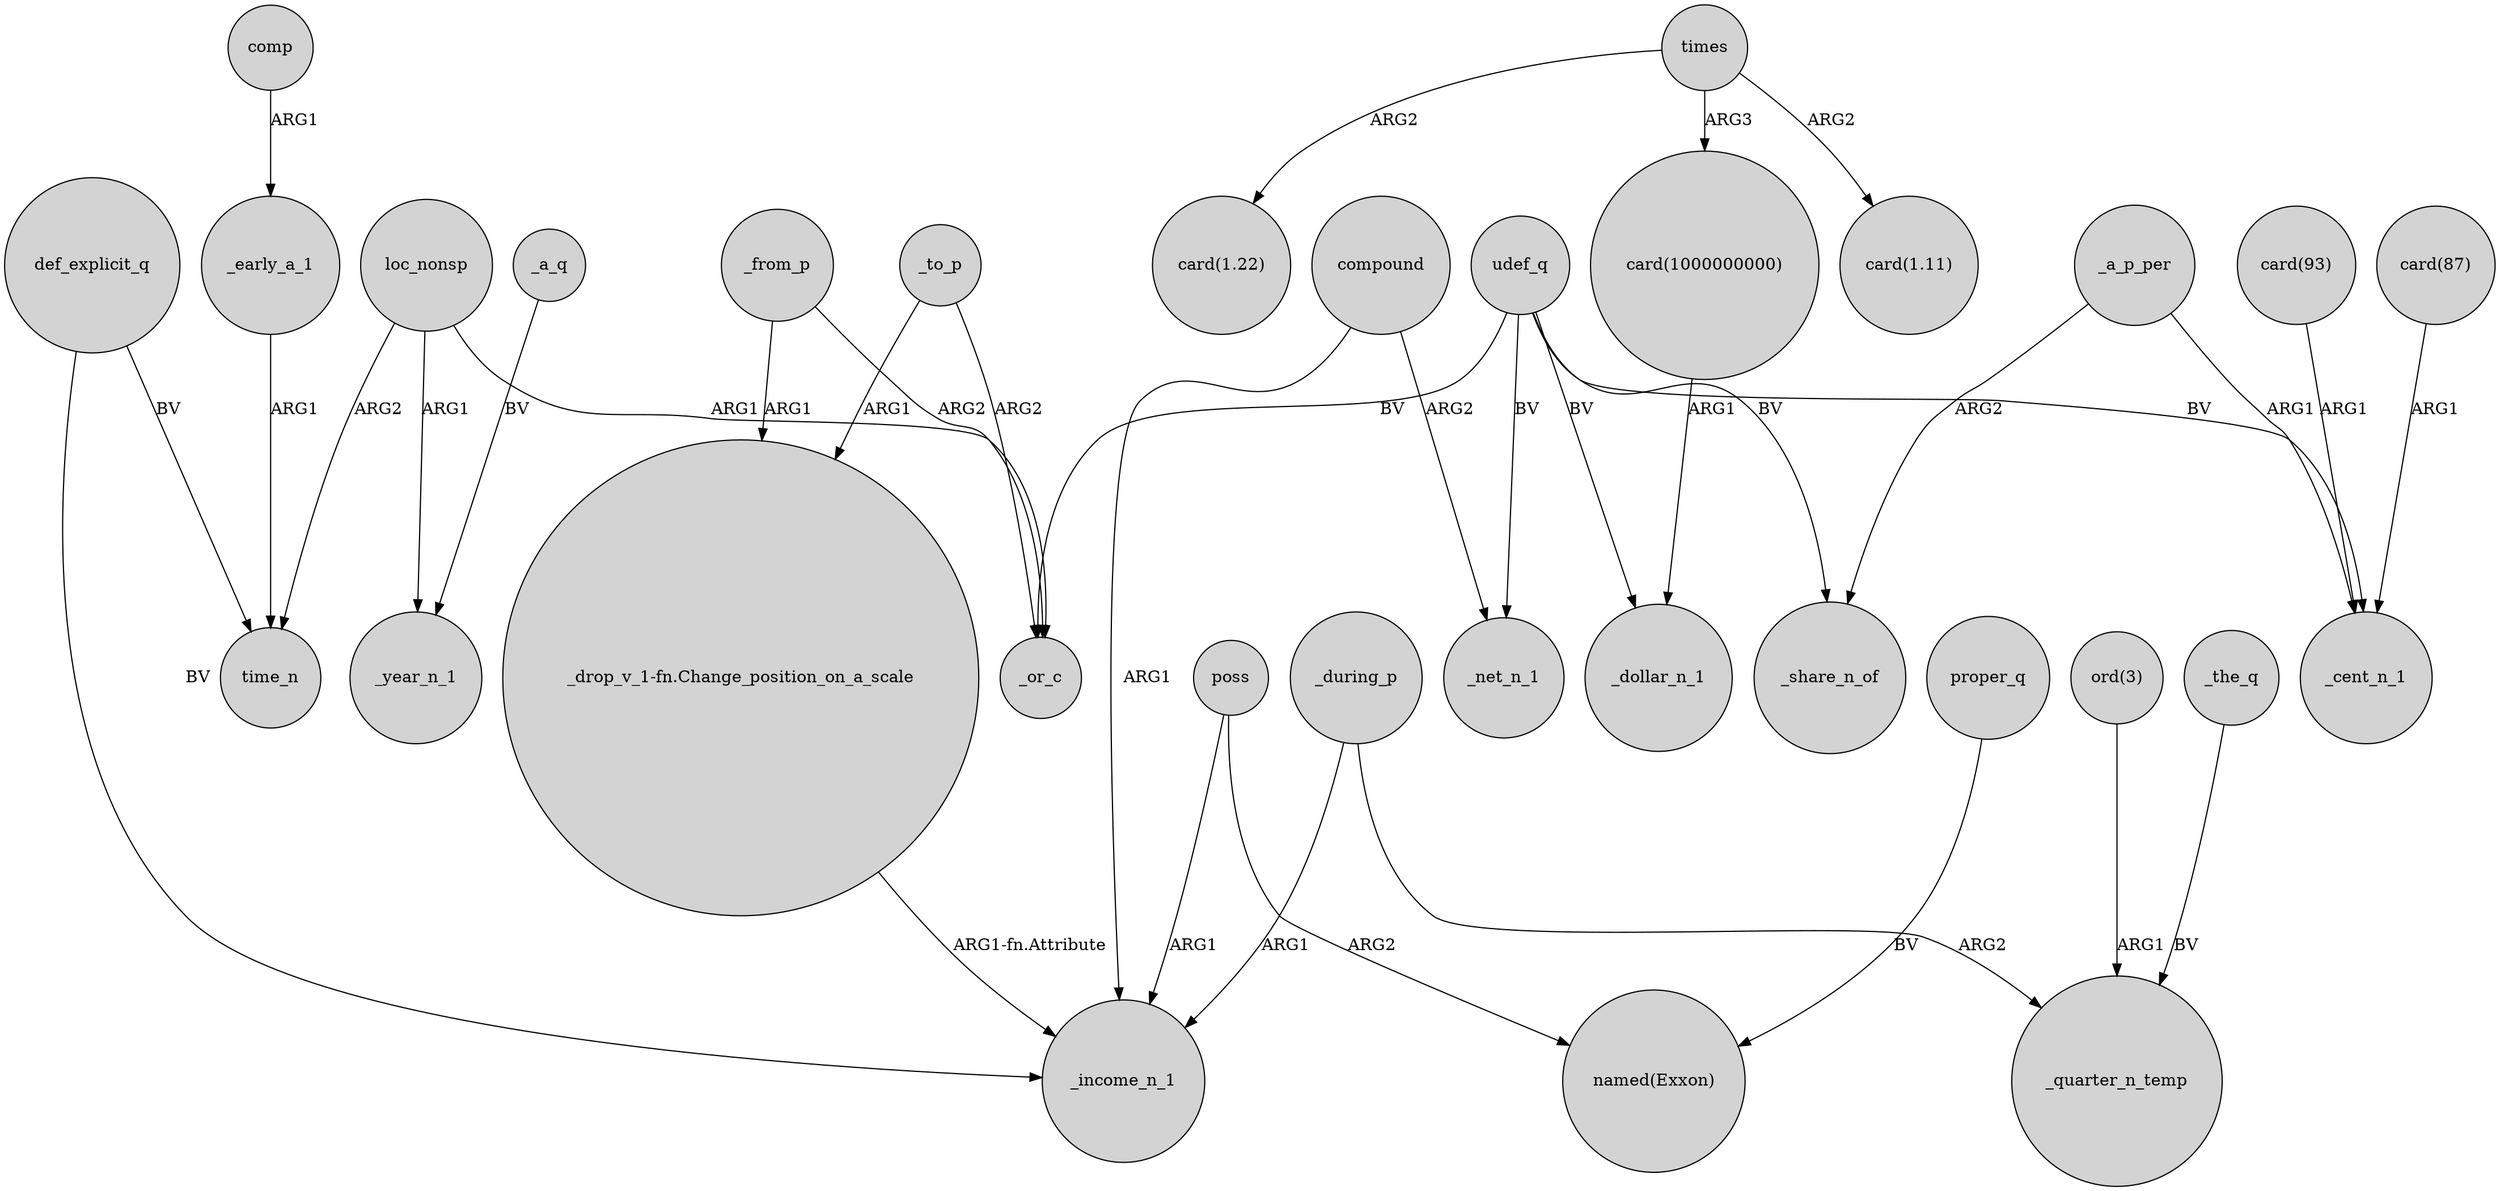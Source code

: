 digraph {
	node [shape=circle style=filled]
	_early_a_1 -> time_n [label=ARG1]
	"card(1000000000)" -> _dollar_n_1 [label=ARG1]
	_to_p -> _or_c [label=ARG2]
	"card(93)" -> _cent_n_1 [label=ARG1]
	"ord(3)" -> _quarter_n_temp [label=ARG1]
	compound -> _net_n_1 [label=ARG2]
	_a_p_per -> _cent_n_1 [label=ARG1]
	loc_nonsp -> _year_n_1 [label=ARG1]
	_the_q -> _quarter_n_temp [label=BV]
	"_drop_v_1-fn.Change_position_on_a_scale" -> _income_n_1 [label="ARG1-fn.Attribute"]
	comp -> _early_a_1 [label=ARG1]
	_a_q -> _year_n_1 [label=BV]
	times -> "card(1000000000)" [label=ARG3]
	udef_q -> _cent_n_1 [label=BV]
	proper_q -> "named(Exxon)" [label=BV]
	udef_q -> _or_c [label=BV]
	def_explicit_q -> _income_n_1 [label=BV]
	compound -> _income_n_1 [label=ARG1]
	_from_p -> "_drop_v_1-fn.Change_position_on_a_scale" [label=ARG1]
	_a_p_per -> _share_n_of [label=ARG2]
	_to_p -> "_drop_v_1-fn.Change_position_on_a_scale" [label=ARG1]
	poss -> _income_n_1 [label=ARG1]
	udef_q -> _share_n_of [label=BV]
	udef_q -> _net_n_1 [label=BV]
	udef_q -> _dollar_n_1 [label=BV]
	_from_p -> _or_c [label=ARG2]
	loc_nonsp -> _or_c [label=ARG1]
	times -> "card(1.11)" [label=ARG2]
	times -> "card(1.22)" [label=ARG2]
	def_explicit_q -> time_n [label=BV]
	poss -> "named(Exxon)" [label=ARG2]
	loc_nonsp -> time_n [label=ARG2]
	_during_p -> _income_n_1 [label=ARG1]
	"card(87)" -> _cent_n_1 [label=ARG1]
	_during_p -> _quarter_n_temp [label=ARG2]
}
